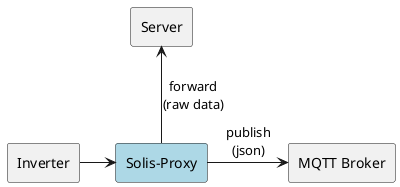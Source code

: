 @startuml solis-proxy

rectangle Inverter
rectangle "Solis-Proxy" as SolisProxy #lightblue
rectangle "MQTT Broker" as MQTTBroker

rectangle "Server" as Server

Inverter -> SolisProxy
SolisProxy -> MQTTBroker : publish\n(json)
Server <-- SolisProxy : forward\n(raw data)

@enduml